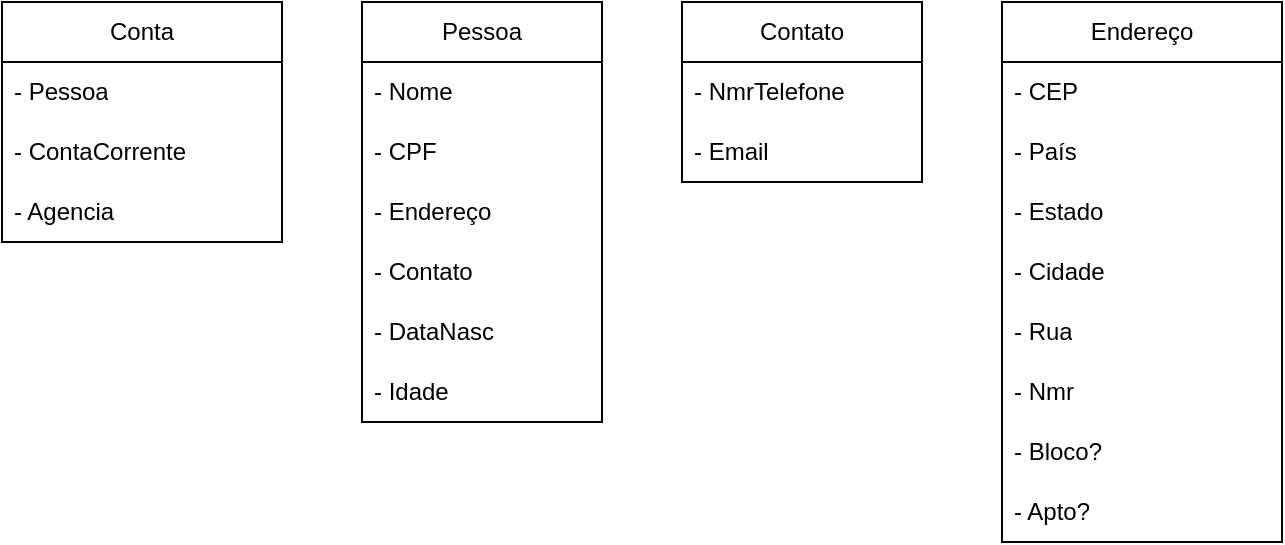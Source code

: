 <mxfile version="26.2.9">
  <diagram name="Página-1" id="XXE793sPQNO5M-TSOkzh">
    <mxGraphModel dx="740" dy="407" grid="1" gridSize="10" guides="1" tooltips="1" connect="1" arrows="1" fold="1" page="1" pageScale="1" pageWidth="827" pageHeight="1169" background="none" math="0" shadow="0">
      <root>
        <mxCell id="0" />
        <mxCell id="1" parent="0" />
        <mxCell id="v7x6Cirmh8714qatWnsF-2" value="Conta" style="swimlane;fontStyle=0;childLayout=stackLayout;horizontal=1;startSize=30;horizontalStack=0;resizeParent=1;resizeParentMax=0;resizeLast=0;collapsible=1;marginBottom=0;whiteSpace=wrap;html=1;" parent="1" vertex="1">
          <mxGeometry x="20" y="20" width="140" height="120" as="geometry">
            <mxRectangle x="50" y="30" width="70" height="30" as="alternateBounds" />
          </mxGeometry>
        </mxCell>
        <mxCell id="v7x6Cirmh8714qatWnsF-3" value="- Pessoa" style="text;strokeColor=none;fillColor=none;align=left;verticalAlign=middle;spacingLeft=4;spacingRight=4;overflow=hidden;points=[[0,0.5],[1,0.5]];portConstraint=eastwest;rotatable=0;whiteSpace=wrap;html=1;" parent="v7x6Cirmh8714qatWnsF-2" vertex="1">
          <mxGeometry y="30" width="140" height="30" as="geometry" />
        </mxCell>
        <mxCell id="v7x6Cirmh8714qatWnsF-4" value="- ContaCorrente" style="text;strokeColor=none;fillColor=none;align=left;verticalAlign=middle;spacingLeft=4;spacingRight=4;overflow=hidden;points=[[0,0.5],[1,0.5]];portConstraint=eastwest;rotatable=0;whiteSpace=wrap;html=1;" parent="v7x6Cirmh8714qatWnsF-2" vertex="1">
          <mxGeometry y="60" width="140" height="30" as="geometry" />
        </mxCell>
        <mxCell id="v7x6Cirmh8714qatWnsF-5" value="- Agencia" style="text;strokeColor=none;fillColor=none;align=left;verticalAlign=middle;spacingLeft=4;spacingRight=4;overflow=hidden;points=[[0,0.5],[1,0.5]];portConstraint=eastwest;rotatable=0;whiteSpace=wrap;html=1;" parent="v7x6Cirmh8714qatWnsF-2" vertex="1">
          <mxGeometry y="90" width="140" height="30" as="geometry" />
        </mxCell>
        <mxCell id="POlOTKJz5N8RhwAil3NP-2" value="Pessoa" style="swimlane;fontStyle=0;childLayout=stackLayout;horizontal=1;startSize=30;horizontalStack=0;resizeParent=1;resizeParentMax=0;resizeLast=0;collapsible=1;marginBottom=0;whiteSpace=wrap;html=1;" vertex="1" parent="1">
          <mxGeometry x="200" y="20" width="120" height="210" as="geometry" />
        </mxCell>
        <mxCell id="POlOTKJz5N8RhwAil3NP-3" value="- Nome" style="text;strokeColor=none;fillColor=none;align=left;verticalAlign=middle;spacingLeft=4;spacingRight=4;overflow=hidden;points=[[0,0.5],[1,0.5]];portConstraint=eastwest;rotatable=0;whiteSpace=wrap;html=1;" vertex="1" parent="POlOTKJz5N8RhwAil3NP-2">
          <mxGeometry y="30" width="120" height="30" as="geometry" />
        </mxCell>
        <mxCell id="POlOTKJz5N8RhwAil3NP-4" value="- CPF" style="text;strokeColor=none;fillColor=none;align=left;verticalAlign=middle;spacingLeft=4;spacingRight=4;overflow=hidden;points=[[0,0.5],[1,0.5]];portConstraint=eastwest;rotatable=0;whiteSpace=wrap;html=1;" vertex="1" parent="POlOTKJz5N8RhwAil3NP-2">
          <mxGeometry y="60" width="120" height="30" as="geometry" />
        </mxCell>
        <mxCell id="POlOTKJz5N8RhwAil3NP-5" value="- Endereço" style="text;strokeColor=none;fillColor=none;align=left;verticalAlign=middle;spacingLeft=4;spacingRight=4;overflow=hidden;points=[[0,0.5],[1,0.5]];portConstraint=eastwest;rotatable=0;whiteSpace=wrap;html=1;" vertex="1" parent="POlOTKJz5N8RhwAil3NP-2">
          <mxGeometry y="90" width="120" height="30" as="geometry" />
        </mxCell>
        <mxCell id="POlOTKJz5N8RhwAil3NP-6" value="- Contato" style="text;strokeColor=none;fillColor=none;align=left;verticalAlign=middle;spacingLeft=4;spacingRight=4;overflow=hidden;points=[[0,0.5],[1,0.5]];portConstraint=eastwest;rotatable=0;whiteSpace=wrap;html=1;" vertex="1" parent="POlOTKJz5N8RhwAil3NP-2">
          <mxGeometry y="120" width="120" height="30" as="geometry" />
        </mxCell>
        <mxCell id="POlOTKJz5N8RhwAil3NP-7" value="- DataNasc" style="text;strokeColor=none;fillColor=none;align=left;verticalAlign=middle;spacingLeft=4;spacingRight=4;overflow=hidden;points=[[0,0.5],[1,0.5]];portConstraint=eastwest;rotatable=0;whiteSpace=wrap;html=1;" vertex="1" parent="POlOTKJz5N8RhwAil3NP-2">
          <mxGeometry y="150" width="120" height="30" as="geometry" />
        </mxCell>
        <mxCell id="POlOTKJz5N8RhwAil3NP-8" value="- Idade" style="text;strokeColor=none;fillColor=none;align=left;verticalAlign=middle;spacingLeft=4;spacingRight=4;overflow=hidden;points=[[0,0.5],[1,0.5]];portConstraint=eastwest;rotatable=0;whiteSpace=wrap;html=1;" vertex="1" parent="POlOTKJz5N8RhwAil3NP-2">
          <mxGeometry y="180" width="120" height="30" as="geometry" />
        </mxCell>
        <mxCell id="POlOTKJz5N8RhwAil3NP-9" value="Contato" style="swimlane;fontStyle=0;childLayout=stackLayout;horizontal=1;startSize=30;horizontalStack=0;resizeParent=1;resizeParentMax=0;resizeLast=0;collapsible=1;marginBottom=0;whiteSpace=wrap;html=1;" vertex="1" parent="1">
          <mxGeometry x="360" y="20" width="120" height="90" as="geometry" />
        </mxCell>
        <mxCell id="POlOTKJz5N8RhwAil3NP-10" value="- NmrTelefone" style="text;strokeColor=none;fillColor=none;align=left;verticalAlign=middle;spacingLeft=4;spacingRight=4;overflow=hidden;points=[[0,0.5],[1,0.5]];portConstraint=eastwest;rotatable=0;whiteSpace=wrap;html=1;" vertex="1" parent="POlOTKJz5N8RhwAil3NP-9">
          <mxGeometry y="30" width="120" height="30" as="geometry" />
        </mxCell>
        <mxCell id="POlOTKJz5N8RhwAil3NP-11" value="- Email" style="text;strokeColor=none;fillColor=none;align=left;verticalAlign=middle;spacingLeft=4;spacingRight=4;overflow=hidden;points=[[0,0.5],[1,0.5]];portConstraint=eastwest;rotatable=0;whiteSpace=wrap;html=1;" vertex="1" parent="POlOTKJz5N8RhwAil3NP-9">
          <mxGeometry y="60" width="120" height="30" as="geometry" />
        </mxCell>
        <mxCell id="POlOTKJz5N8RhwAil3NP-13" value="Endereço" style="swimlane;fontStyle=0;childLayout=stackLayout;horizontal=1;startSize=30;horizontalStack=0;resizeParent=1;resizeParentMax=0;resizeLast=0;collapsible=1;marginBottom=0;whiteSpace=wrap;html=1;" vertex="1" parent="1">
          <mxGeometry x="520" y="20" width="140" height="270" as="geometry" />
        </mxCell>
        <mxCell id="POlOTKJz5N8RhwAil3NP-21" value="- CEP" style="text;strokeColor=none;fillColor=none;align=left;verticalAlign=middle;spacingLeft=4;spacingRight=4;overflow=hidden;points=[[0,0.5],[1,0.5]];portConstraint=eastwest;rotatable=0;whiteSpace=wrap;html=1;" vertex="1" parent="POlOTKJz5N8RhwAil3NP-13">
          <mxGeometry y="30" width="140" height="30" as="geometry" />
        </mxCell>
        <mxCell id="POlOTKJz5N8RhwAil3NP-14" value="- País" style="text;strokeColor=none;fillColor=none;align=left;verticalAlign=middle;spacingLeft=4;spacingRight=4;overflow=hidden;points=[[0,0.5],[1,0.5]];portConstraint=eastwest;rotatable=0;whiteSpace=wrap;html=1;" vertex="1" parent="POlOTKJz5N8RhwAil3NP-13">
          <mxGeometry y="60" width="140" height="30" as="geometry" />
        </mxCell>
        <mxCell id="POlOTKJz5N8RhwAil3NP-15" value="- Estado" style="text;strokeColor=none;fillColor=none;align=left;verticalAlign=middle;spacingLeft=4;spacingRight=4;overflow=hidden;points=[[0,0.5],[1,0.5]];portConstraint=eastwest;rotatable=0;whiteSpace=wrap;html=1;" vertex="1" parent="POlOTKJz5N8RhwAil3NP-13">
          <mxGeometry y="90" width="140" height="30" as="geometry" />
        </mxCell>
        <mxCell id="POlOTKJz5N8RhwAil3NP-16" value="- Cidade" style="text;strokeColor=none;fillColor=none;align=left;verticalAlign=middle;spacingLeft=4;spacingRight=4;overflow=hidden;points=[[0,0.5],[1,0.5]];portConstraint=eastwest;rotatable=0;whiteSpace=wrap;html=1;" vertex="1" parent="POlOTKJz5N8RhwAil3NP-13">
          <mxGeometry y="120" width="140" height="30" as="geometry" />
        </mxCell>
        <mxCell id="POlOTKJz5N8RhwAil3NP-17" value="- Rua" style="text;strokeColor=none;fillColor=none;align=left;verticalAlign=middle;spacingLeft=4;spacingRight=4;overflow=hidden;points=[[0,0.5],[1,0.5]];portConstraint=eastwest;rotatable=0;whiteSpace=wrap;html=1;" vertex="1" parent="POlOTKJz5N8RhwAil3NP-13">
          <mxGeometry y="150" width="140" height="30" as="geometry" />
        </mxCell>
        <mxCell id="POlOTKJz5N8RhwAil3NP-18" value="- Nmr" style="text;strokeColor=none;fillColor=none;align=left;verticalAlign=middle;spacingLeft=4;spacingRight=4;overflow=hidden;points=[[0,0.5],[1,0.5]];portConstraint=eastwest;rotatable=0;whiteSpace=wrap;html=1;" vertex="1" parent="POlOTKJz5N8RhwAil3NP-13">
          <mxGeometry y="180" width="140" height="30" as="geometry" />
        </mxCell>
        <mxCell id="POlOTKJz5N8RhwAil3NP-19" value="- Bloco?" style="text;strokeColor=none;fillColor=none;align=left;verticalAlign=middle;spacingLeft=4;spacingRight=4;overflow=hidden;points=[[0,0.5],[1,0.5]];portConstraint=eastwest;rotatable=0;whiteSpace=wrap;html=1;" vertex="1" parent="POlOTKJz5N8RhwAil3NP-13">
          <mxGeometry y="210" width="140" height="30" as="geometry" />
        </mxCell>
        <mxCell id="POlOTKJz5N8RhwAil3NP-20" value="- Apto?" style="text;strokeColor=none;fillColor=none;align=left;verticalAlign=middle;spacingLeft=4;spacingRight=4;overflow=hidden;points=[[0,0.5],[1,0.5]];portConstraint=eastwest;rotatable=0;whiteSpace=wrap;html=1;" vertex="1" parent="POlOTKJz5N8RhwAil3NP-13">
          <mxGeometry y="240" width="140" height="30" as="geometry" />
        </mxCell>
      </root>
    </mxGraphModel>
  </diagram>
</mxfile>
